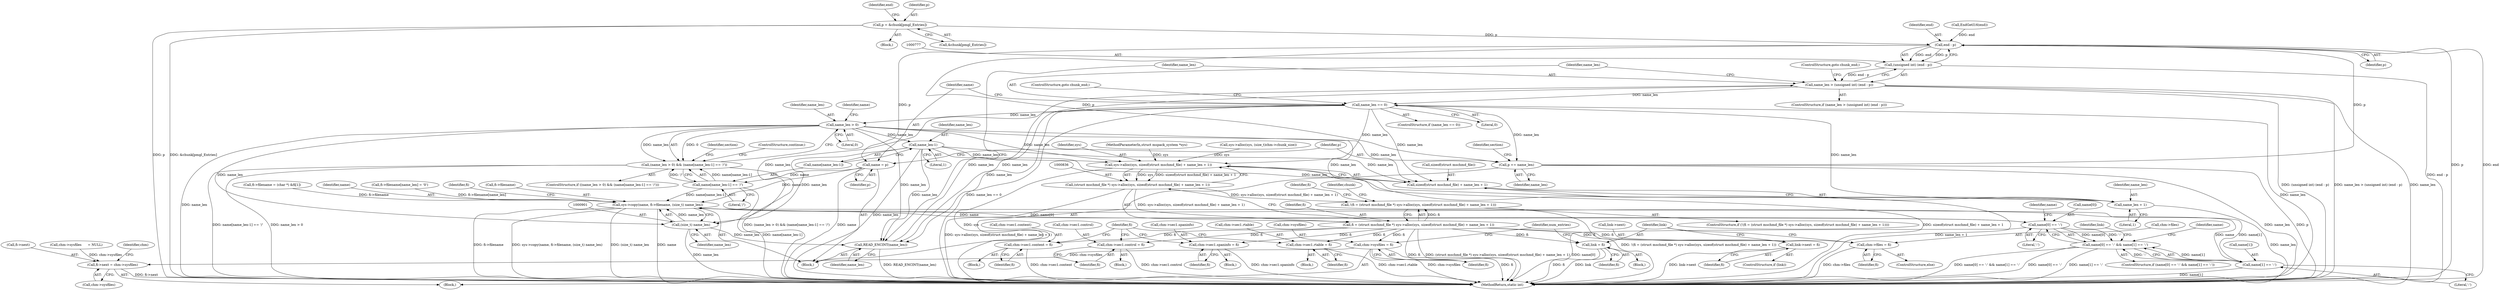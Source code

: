 digraph "0_libmspack_72e70a921f0f07fee748aec2274b30784e1d312a@array" {
"1000747" [label="(Call,p = &chunk[pmgl_Entries])"];
"1000778" [label="(Call,end - p)"];
"1000776" [label="(Call,(unsigned int) (end - p))"];
"1000774" [label="(Call,name_len > (unsigned int) (end - p))"];
"1000771" [label="(Call,READ_ENCINT(name_len))"];
"1000783" [label="(Call,name_len == 0)"];
"1000790" [label="(Call,p += name_len)"];
"1000810" [label="(Call,name_len > 0)"];
"1000809" [label="(Call,(name_len > 0) && (name[name_len-1] == '/'))"];
"1000816" [label="(Call,name_len-1)"];
"1000837" [label="(Call,sys->alloc(sys, sizeof(struct mschmd_file) + name_len + 1))"];
"1000835" [label="(Call,(struct mschmd_file *) sys->alloc(sys, sizeof(struct mschmd_file) + name_len + 1))"];
"1000832" [label="(Call,!(fi = (struct mschmd_file *) sys->alloc(sys, sizeof(struct mschmd_file) + name_len + 1)))"];
"1000833" [label="(Call,fi = (struct mschmd_file *) sys->alloc(sys, sizeof(struct mschmd_file) + name_len + 1))"];
"1000951" [label="(Call,chm->sec1.content = fi)"];
"1000973" [label="(Call,chm->sec1.control = fi)"];
"1000995" [label="(Call,chm->sec1.spaninfo = fi)"];
"1001017" [label="(Call,chm->sec1.rtable = fi)"];
"1001031" [label="(Call,chm->sysfiles = fi)"];
"1001024" [label="(Call,fi->next = chm->sysfiles)"];
"1001040" [label="(Call,link->next = fi)"];
"1001046" [label="(Call,chm->files = fi)"];
"1001051" [label="(Call,link = fi)"];
"1000839" [label="(Call,sizeof(struct mschmd_file) + name_len + 1)"];
"1000842" [label="(Call,name_len + 1)"];
"1000900" [label="(Call,(size_t) name_len)"];
"1000895" [label="(Call,sys->copy(name, fi->filename, (size_t) name_len))"];
"1000912" [label="(Call,name[0] == ':')"];
"1000911" [label="(Call,name[0] == ':' && name[1] == ':')"];
"1000917" [label="(Call,name[1] == ':')"];
"1000787" [label="(Call,name = p)"];
"1000813" [label="(Call,name[name_len-1] == '/')"];
"1001041" [label="(Call,link->next)"];
"1000823" [label="(Identifier,section)"];
"1000855" [label="(Call,fi->filename = (char *) &fi[1])"];
"1000786" [label="(ControlStructure,goto chunk_end;)"];
"1000919" [label="(Identifier,name)"];
"1000687" [label="(Block,)"];
"1000782" [label="(ControlStructure,if (name_len == 0))"];
"1001053" [label="(Identifier,fi)"];
"1000787" [label="(Call,name = p)"];
"1000765" [label="(Call,EndGetI16(end))"];
"1000780" [label="(Identifier,p)"];
"1000157" [label="(Call,chm->sysfiles      = NULL)"];
"1000783" [label="(Call,name_len == 0)"];
"1000912" [label="(Call,name[0] == ':')"];
"1001045" [label="(ControlStructure,else)"];
"1000922" [label="(Block,)"];
"1000747" [label="(Call,p = &chunk[pmgl_Entries])"];
"1000844" [label="(Literal,1)"];
"1000813" [label="(Call,name[name_len-1] == '/')"];
"1000785" [label="(Literal,0)"];
"1000820" [label="(ControlStructure,continue;)"];
"1000847" [label="(Identifier,chunk)"];
"1001016" [label="(Block,)"];
"1001046" [label="(Call,chm->files = fi)"];
"1000950" [label="(Block,)"];
"1001033" [label="(Identifier,chm)"];
"1000794" [label="(Identifier,section)"];
"1000910" [label="(ControlStructure,if (name[0] == ':' && name[1] == ':'))"];
"1001026" [label="(Identifier,fi)"];
"1000778" [label="(Call,end - p)"];
"1001028" [label="(Call,chm->sysfiles)"];
"1000896" [label="(Identifier,name)"];
"1001071" [label="(MethodReturn,static int)"];
"1000815" [label="(Identifier,name)"];
"1001023" [label="(Identifier,fi)"];
"1000852" [label="(Identifier,fi)"];
"1000774" [label="(Call,name_len > (unsigned int) (end - p))"];
"1000790" [label="(Call,p += name_len)"];
"1000839" [label="(Call,sizeof(struct mschmd_file) + name_len + 1)"];
"1001037" [label="(Block,)"];
"1000809" [label="(Call,(name_len > 0) && (name[name_len-1] == '/'))"];
"1000791" [label="(Identifier,p)"];
"1000972" [label="(Block,)"];
"1000817" [label="(Identifier,name_len)"];
"1000838" [label="(Identifier,sys)"];
"1000831" [label="(ControlStructure,if (!(fi = (struct mschmd_file *) sys->alloc(sys, sizeof(struct mschmd_file) + name_len + 1))))"];
"1000974" [label="(Call,chm->sec1.control)"];
"1000903" [label="(Call,fi->filename[name_len] = '\0')"];
"1000810" [label="(Call,name_len > 0)"];
"1001024" [label="(Call,fi->next = chm->sysfiles)"];
"1001031" [label="(Call,chm->sysfiles = fi)"];
"1000902" [label="(Identifier,name_len)"];
"1000754" [label="(Identifier,end)"];
"1000775" [label="(Identifier,name_len)"];
"1000773" [label="(ControlStructure,if (name_len > (unsigned int) (end - p)))"];
"1001017" [label="(Call,chm->sec1.rtable = fi)"];
"1001018" [label="(Call,chm->sec1.rtable)"];
"1000772" [label="(Identifier,name_len)"];
"1000748" [label="(Identifier,p)"];
"1000995" [label="(Call,chm->sec1.spaninfo = fi)"];
"1000911" [label="(Call,name[0] == ':' && name[1] == ':')"];
"1000906" [label="(Identifier,fi)"];
"1001039" [label="(Identifier,link)"];
"1000833" [label="(Call,fi = (struct mschmd_file *) sys->alloc(sys, sizeof(struct mschmd_file) + name_len + 1))"];
"1000837" [label="(Call,sys->alloc(sys, sizeof(struct mschmd_file) + name_len + 1))"];
"1000928" [label="(Identifier,name)"];
"1000126" [label="(MethodParameterIn,struct mspack_system *sys)"];
"1000979" [label="(Identifier,fi)"];
"1001040" [label="(Call,link->next = fi)"];
"1001044" [label="(Identifier,fi)"];
"1000952" [label="(Call,chm->sec1.content)"];
"1001038" [label="(ControlStructure,if (link))"];
"1000779" [label="(Identifier,end)"];
"1000840" [label="(Call,sizeof(struct mschmd_file))"];
"1000808" [label="(ControlStructure,if ((name_len > 0) && (name[name_len-1] == '/')))"];
"1001025" [label="(Call,fi->next)"];
"1001035" [label="(Identifier,fi)"];
"1000818" [label="(Literal,1)"];
"1000784" [label="(Identifier,name_len)"];
"1001050" [label="(Identifier,fi)"];
"1000834" [label="(Identifier,fi)"];
"1000789" [label="(Identifier,p)"];
"1000951" [label="(Call,chm->sec1.content = fi)"];
"1000812" [label="(Literal,0)"];
"1000816" [label="(Call,name_len-1)"];
"1000895" [label="(Call,sys->copy(name, fi->filename, (size_t) name_len))"];
"1000788" [label="(Identifier,name)"];
"1000792" [label="(Identifier,name_len)"];
"1000900" [label="(Call,(size_t) name_len)"];
"1000769" [label="(Identifier,num_entries)"];
"1000918" [label="(Call,name[1])"];
"1001001" [label="(Identifier,fi)"];
"1000835" [label="(Call,(struct mschmd_file *) sys->alloc(sys, sizeof(struct mschmd_file) + name_len + 1))"];
"1000814" [label="(Call,name[name_len-1])"];
"1000916" [label="(Literal,':')"];
"1000770" [label="(Block,)"];
"1001047" [label="(Call,chm->files)"];
"1000832" [label="(Call,!(fi = (struct mschmd_file *) sys->alloc(sys, sizeof(struct mschmd_file) + name_len + 1)))"];
"1000913" [label="(Call,name[0])"];
"1000897" [label="(Call,fi->filename)"];
"1000973" [label="(Call,chm->sec1.control = fi)"];
"1001052" [label="(Identifier,link)"];
"1000671" [label="(Call,sys->alloc(sys, (size_t)chm->chunk_size))"];
"1000917" [label="(Call,name[1] == ':')"];
"1000957" [label="(Identifier,fi)"];
"1000819" [label="(Literal,'/')"];
"1000771" [label="(Call,READ_ENCINT(name_len))"];
"1001032" [label="(Call,chm->sysfiles)"];
"1000843" [label="(Identifier,name_len)"];
"1000749" [label="(Call,&chunk[pmgl_Entries])"];
"1000996" [label="(Call,chm->sec1.spaninfo)"];
"1000842" [label="(Call,name_len + 1)"];
"1000994" [label="(Block,)"];
"1000921" [label="(Literal,':')"];
"1000781" [label="(ControlStructure,goto chunk_end;)"];
"1000811" [label="(Identifier,name_len)"];
"1001051" [label="(Call,link = fi)"];
"1000776" [label="(Call,(unsigned int) (end - p))"];
"1000747" -> "1000687"  [label="AST: "];
"1000747" -> "1000749"  [label="CFG: "];
"1000748" -> "1000747"  [label="AST: "];
"1000749" -> "1000747"  [label="AST: "];
"1000754" -> "1000747"  [label="CFG: "];
"1000747" -> "1001071"  [label="DDG: p"];
"1000747" -> "1001071"  [label="DDG: &chunk[pmgl_Entries]"];
"1000747" -> "1000778"  [label="DDG: p"];
"1000778" -> "1000776"  [label="AST: "];
"1000778" -> "1000780"  [label="CFG: "];
"1000779" -> "1000778"  [label="AST: "];
"1000780" -> "1000778"  [label="AST: "];
"1000776" -> "1000778"  [label="CFG: "];
"1000778" -> "1001071"  [label="DDG: p"];
"1000778" -> "1001071"  [label="DDG: end"];
"1000778" -> "1000776"  [label="DDG: end"];
"1000778" -> "1000776"  [label="DDG: p"];
"1000765" -> "1000778"  [label="DDG: end"];
"1000790" -> "1000778"  [label="DDG: p"];
"1000778" -> "1000787"  [label="DDG: p"];
"1000778" -> "1000790"  [label="DDG: p"];
"1000776" -> "1000774"  [label="AST: "];
"1000777" -> "1000776"  [label="AST: "];
"1000774" -> "1000776"  [label="CFG: "];
"1000776" -> "1001071"  [label="DDG: end - p"];
"1000776" -> "1000774"  [label="DDG: end - p"];
"1000774" -> "1000773"  [label="AST: "];
"1000775" -> "1000774"  [label="AST: "];
"1000781" -> "1000774"  [label="CFG: "];
"1000784" -> "1000774"  [label="CFG: "];
"1000774" -> "1001071"  [label="DDG: (unsigned int) (end - p)"];
"1000774" -> "1001071"  [label="DDG: name_len > (unsigned int) (end - p)"];
"1000774" -> "1001071"  [label="DDG: name_len"];
"1000774" -> "1000771"  [label="DDG: name_len"];
"1000771" -> "1000774"  [label="DDG: name_len"];
"1000774" -> "1000783"  [label="DDG: name_len"];
"1000771" -> "1000770"  [label="AST: "];
"1000771" -> "1000772"  [label="CFG: "];
"1000772" -> "1000771"  [label="AST: "];
"1000775" -> "1000771"  [label="CFG: "];
"1000771" -> "1001071"  [label="DDG: READ_ENCINT(name_len)"];
"1000816" -> "1000771"  [label="DDG: name_len"];
"1000783" -> "1000771"  [label="DDG: name_len"];
"1000810" -> "1000771"  [label="DDG: name_len"];
"1000900" -> "1000771"  [label="DDG: name_len"];
"1000783" -> "1000782"  [label="AST: "];
"1000783" -> "1000785"  [label="CFG: "];
"1000784" -> "1000783"  [label="AST: "];
"1000785" -> "1000783"  [label="AST: "];
"1000786" -> "1000783"  [label="CFG: "];
"1000788" -> "1000783"  [label="CFG: "];
"1000783" -> "1001071"  [label="DDG: name_len == 0"];
"1000783" -> "1001071"  [label="DDG: name_len"];
"1000783" -> "1000790"  [label="DDG: name_len"];
"1000783" -> "1000810"  [label="DDG: name_len"];
"1000783" -> "1000837"  [label="DDG: name_len"];
"1000783" -> "1000839"  [label="DDG: name_len"];
"1000783" -> "1000842"  [label="DDG: name_len"];
"1000783" -> "1000900"  [label="DDG: name_len"];
"1000790" -> "1000770"  [label="AST: "];
"1000790" -> "1000792"  [label="CFG: "];
"1000791" -> "1000790"  [label="AST: "];
"1000792" -> "1000790"  [label="AST: "];
"1000794" -> "1000790"  [label="CFG: "];
"1000790" -> "1001071"  [label="DDG: p"];
"1000790" -> "1001071"  [label="DDG: name_len"];
"1000810" -> "1000809"  [label="AST: "];
"1000810" -> "1000812"  [label="CFG: "];
"1000811" -> "1000810"  [label="AST: "];
"1000812" -> "1000810"  [label="AST: "];
"1000815" -> "1000810"  [label="CFG: "];
"1000809" -> "1000810"  [label="CFG: "];
"1000810" -> "1001071"  [label="DDG: name_len"];
"1000810" -> "1000809"  [label="DDG: name_len"];
"1000810" -> "1000809"  [label="DDG: 0"];
"1000810" -> "1000816"  [label="DDG: name_len"];
"1000810" -> "1000837"  [label="DDG: name_len"];
"1000810" -> "1000839"  [label="DDG: name_len"];
"1000810" -> "1000842"  [label="DDG: name_len"];
"1000810" -> "1000900"  [label="DDG: name_len"];
"1000809" -> "1000808"  [label="AST: "];
"1000809" -> "1000813"  [label="CFG: "];
"1000813" -> "1000809"  [label="AST: "];
"1000820" -> "1000809"  [label="CFG: "];
"1000823" -> "1000809"  [label="CFG: "];
"1000809" -> "1001071"  [label="DDG: name_len > 0"];
"1000809" -> "1001071"  [label="DDG: (name_len > 0) && (name[name_len-1] == '/')"];
"1000809" -> "1001071"  [label="DDG: name[name_len-1] == '/'"];
"1000813" -> "1000809"  [label="DDG: name[name_len-1]"];
"1000813" -> "1000809"  [label="DDG: '/'"];
"1000816" -> "1000814"  [label="AST: "];
"1000816" -> "1000818"  [label="CFG: "];
"1000817" -> "1000816"  [label="AST: "];
"1000818" -> "1000816"  [label="AST: "];
"1000814" -> "1000816"  [label="CFG: "];
"1000816" -> "1001071"  [label="DDG: name_len"];
"1000816" -> "1000837"  [label="DDG: name_len"];
"1000816" -> "1000839"  [label="DDG: name_len"];
"1000816" -> "1000842"  [label="DDG: name_len"];
"1000816" -> "1000900"  [label="DDG: name_len"];
"1000837" -> "1000835"  [label="AST: "];
"1000837" -> "1000839"  [label="CFG: "];
"1000838" -> "1000837"  [label="AST: "];
"1000839" -> "1000837"  [label="AST: "];
"1000835" -> "1000837"  [label="CFG: "];
"1000837" -> "1001071"  [label="DDG: sys"];
"1000837" -> "1001071"  [label="DDG: sizeof(struct mschmd_file) + name_len + 1"];
"1000837" -> "1000835"  [label="DDG: sys"];
"1000837" -> "1000835"  [label="DDG: sizeof(struct mschmd_file) + name_len + 1"];
"1000671" -> "1000837"  [label="DDG: sys"];
"1000126" -> "1000837"  [label="DDG: sys"];
"1000835" -> "1000833"  [label="AST: "];
"1000836" -> "1000835"  [label="AST: "];
"1000833" -> "1000835"  [label="CFG: "];
"1000835" -> "1001071"  [label="DDG: sys->alloc(sys, sizeof(struct mschmd_file) + name_len + 1)"];
"1000835" -> "1000832"  [label="DDG: sys->alloc(sys, sizeof(struct mschmd_file) + name_len + 1)"];
"1000835" -> "1000833"  [label="DDG: sys->alloc(sys, sizeof(struct mschmd_file) + name_len + 1)"];
"1000832" -> "1000831"  [label="AST: "];
"1000832" -> "1000833"  [label="CFG: "];
"1000833" -> "1000832"  [label="AST: "];
"1000847" -> "1000832"  [label="CFG: "];
"1000852" -> "1000832"  [label="CFG: "];
"1000832" -> "1001071"  [label="DDG: !(fi = (struct mschmd_file *) sys->alloc(sys, sizeof(struct mschmd_file) + name_len + 1))"];
"1000833" -> "1000832"  [label="DDG: fi"];
"1000834" -> "1000833"  [label="AST: "];
"1000833" -> "1001071"  [label="DDG: fi"];
"1000833" -> "1001071"  [label="DDG: (struct mschmd_file *) sys->alloc(sys, sizeof(struct mschmd_file) + name_len + 1)"];
"1000833" -> "1000951"  [label="DDG: fi"];
"1000833" -> "1000973"  [label="DDG: fi"];
"1000833" -> "1000995"  [label="DDG: fi"];
"1000833" -> "1001017"  [label="DDG: fi"];
"1000833" -> "1001031"  [label="DDG: fi"];
"1000833" -> "1001040"  [label="DDG: fi"];
"1000833" -> "1001046"  [label="DDG: fi"];
"1000833" -> "1001051"  [label="DDG: fi"];
"1000951" -> "1000950"  [label="AST: "];
"1000951" -> "1000957"  [label="CFG: "];
"1000952" -> "1000951"  [label="AST: "];
"1000957" -> "1000951"  [label="AST: "];
"1001026" -> "1000951"  [label="CFG: "];
"1000951" -> "1001071"  [label="DDG: chm->sec1.content"];
"1000973" -> "1000972"  [label="AST: "];
"1000973" -> "1000979"  [label="CFG: "];
"1000974" -> "1000973"  [label="AST: "];
"1000979" -> "1000973"  [label="AST: "];
"1001026" -> "1000973"  [label="CFG: "];
"1000973" -> "1001071"  [label="DDG: chm->sec1.control"];
"1000995" -> "1000994"  [label="AST: "];
"1000995" -> "1001001"  [label="CFG: "];
"1000996" -> "1000995"  [label="AST: "];
"1001001" -> "1000995"  [label="AST: "];
"1001026" -> "1000995"  [label="CFG: "];
"1000995" -> "1001071"  [label="DDG: chm->sec1.spaninfo"];
"1001017" -> "1001016"  [label="AST: "];
"1001017" -> "1001023"  [label="CFG: "];
"1001018" -> "1001017"  [label="AST: "];
"1001023" -> "1001017"  [label="AST: "];
"1001026" -> "1001017"  [label="CFG: "];
"1001017" -> "1001071"  [label="DDG: chm->sec1.rtable"];
"1001031" -> "1000922"  [label="AST: "];
"1001031" -> "1001035"  [label="CFG: "];
"1001032" -> "1001031"  [label="AST: "];
"1001035" -> "1001031"  [label="AST: "];
"1000769" -> "1001031"  [label="CFG: "];
"1001031" -> "1001071"  [label="DDG: fi"];
"1001031" -> "1001071"  [label="DDG: chm->sysfiles"];
"1001031" -> "1001024"  [label="DDG: chm->sysfiles"];
"1001024" -> "1000922"  [label="AST: "];
"1001024" -> "1001028"  [label="CFG: "];
"1001025" -> "1001024"  [label="AST: "];
"1001028" -> "1001024"  [label="AST: "];
"1001033" -> "1001024"  [label="CFG: "];
"1001024" -> "1001071"  [label="DDG: fi->next"];
"1000157" -> "1001024"  [label="DDG: chm->sysfiles"];
"1001040" -> "1001038"  [label="AST: "];
"1001040" -> "1001044"  [label="CFG: "];
"1001041" -> "1001040"  [label="AST: "];
"1001044" -> "1001040"  [label="AST: "];
"1001052" -> "1001040"  [label="CFG: "];
"1001040" -> "1001071"  [label="DDG: link->next"];
"1001046" -> "1001045"  [label="AST: "];
"1001046" -> "1001050"  [label="CFG: "];
"1001047" -> "1001046"  [label="AST: "];
"1001050" -> "1001046"  [label="AST: "];
"1001052" -> "1001046"  [label="CFG: "];
"1001046" -> "1001071"  [label="DDG: chm->files"];
"1001051" -> "1001037"  [label="AST: "];
"1001051" -> "1001053"  [label="CFG: "];
"1001052" -> "1001051"  [label="AST: "];
"1001053" -> "1001051"  [label="AST: "];
"1000769" -> "1001051"  [label="CFG: "];
"1001051" -> "1001071"  [label="DDG: link"];
"1001051" -> "1001071"  [label="DDG: fi"];
"1000839" -> "1000842"  [label="CFG: "];
"1000840" -> "1000839"  [label="AST: "];
"1000842" -> "1000839"  [label="AST: "];
"1000839" -> "1001071"  [label="DDG: name_len + 1"];
"1000842" -> "1000844"  [label="CFG: "];
"1000843" -> "1000842"  [label="AST: "];
"1000844" -> "1000842"  [label="AST: "];
"1000842" -> "1001071"  [label="DDG: name_len"];
"1000900" -> "1000895"  [label="AST: "];
"1000900" -> "1000902"  [label="CFG: "];
"1000901" -> "1000900"  [label="AST: "];
"1000902" -> "1000900"  [label="AST: "];
"1000895" -> "1000900"  [label="CFG: "];
"1000900" -> "1001071"  [label="DDG: name_len"];
"1000900" -> "1000895"  [label="DDG: name_len"];
"1000895" -> "1000770"  [label="AST: "];
"1000896" -> "1000895"  [label="AST: "];
"1000897" -> "1000895"  [label="AST: "];
"1000906" -> "1000895"  [label="CFG: "];
"1000895" -> "1001071"  [label="DDG: fi->filename"];
"1000895" -> "1001071"  [label="DDG: sys->copy(name, fi->filename, (size_t) name_len)"];
"1000895" -> "1001071"  [label="DDG: (size_t) name_len"];
"1000895" -> "1001071"  [label="DDG: name"];
"1000787" -> "1000895"  [label="DDG: name"];
"1000917" -> "1000895"  [label="DDG: name[1]"];
"1000813" -> "1000895"  [label="DDG: name[name_len-1]"];
"1000912" -> "1000895"  [label="DDG: name[0]"];
"1000903" -> "1000895"  [label="DDG: fi->filename[name_len]"];
"1000855" -> "1000895"  [label="DDG: fi->filename"];
"1000895" -> "1000912"  [label="DDG: name"];
"1000895" -> "1000917"  [label="DDG: name"];
"1000912" -> "1000911"  [label="AST: "];
"1000912" -> "1000916"  [label="CFG: "];
"1000913" -> "1000912"  [label="AST: "];
"1000916" -> "1000912"  [label="AST: "];
"1000919" -> "1000912"  [label="CFG: "];
"1000911" -> "1000912"  [label="CFG: "];
"1000912" -> "1001071"  [label="DDG: name[0]"];
"1000912" -> "1000911"  [label="DDG: name[0]"];
"1000912" -> "1000911"  [label="DDG: ':'"];
"1000911" -> "1000910"  [label="AST: "];
"1000911" -> "1000917"  [label="CFG: "];
"1000917" -> "1000911"  [label="AST: "];
"1000928" -> "1000911"  [label="CFG: "];
"1001039" -> "1000911"  [label="CFG: "];
"1000911" -> "1001071"  [label="DDG: name[0] == ':' && name[1] == ':'"];
"1000911" -> "1001071"  [label="DDG: name[0] == ':'"];
"1000911" -> "1001071"  [label="DDG: name[1] == ':'"];
"1000917" -> "1000911"  [label="DDG: name[1]"];
"1000917" -> "1000911"  [label="DDG: ':'"];
"1000917" -> "1000921"  [label="CFG: "];
"1000918" -> "1000917"  [label="AST: "];
"1000921" -> "1000917"  [label="AST: "];
"1000917" -> "1001071"  [label="DDG: name[1]"];
"1000787" -> "1000770"  [label="AST: "];
"1000787" -> "1000789"  [label="CFG: "];
"1000788" -> "1000787"  [label="AST: "];
"1000789" -> "1000787"  [label="AST: "];
"1000791" -> "1000787"  [label="CFG: "];
"1000787" -> "1001071"  [label="DDG: name"];
"1000787" -> "1000813"  [label="DDG: name"];
"1000813" -> "1000819"  [label="CFG: "];
"1000814" -> "1000813"  [label="AST: "];
"1000819" -> "1000813"  [label="AST: "];
"1000813" -> "1001071"  [label="DDG: name[name_len-1]"];
}
